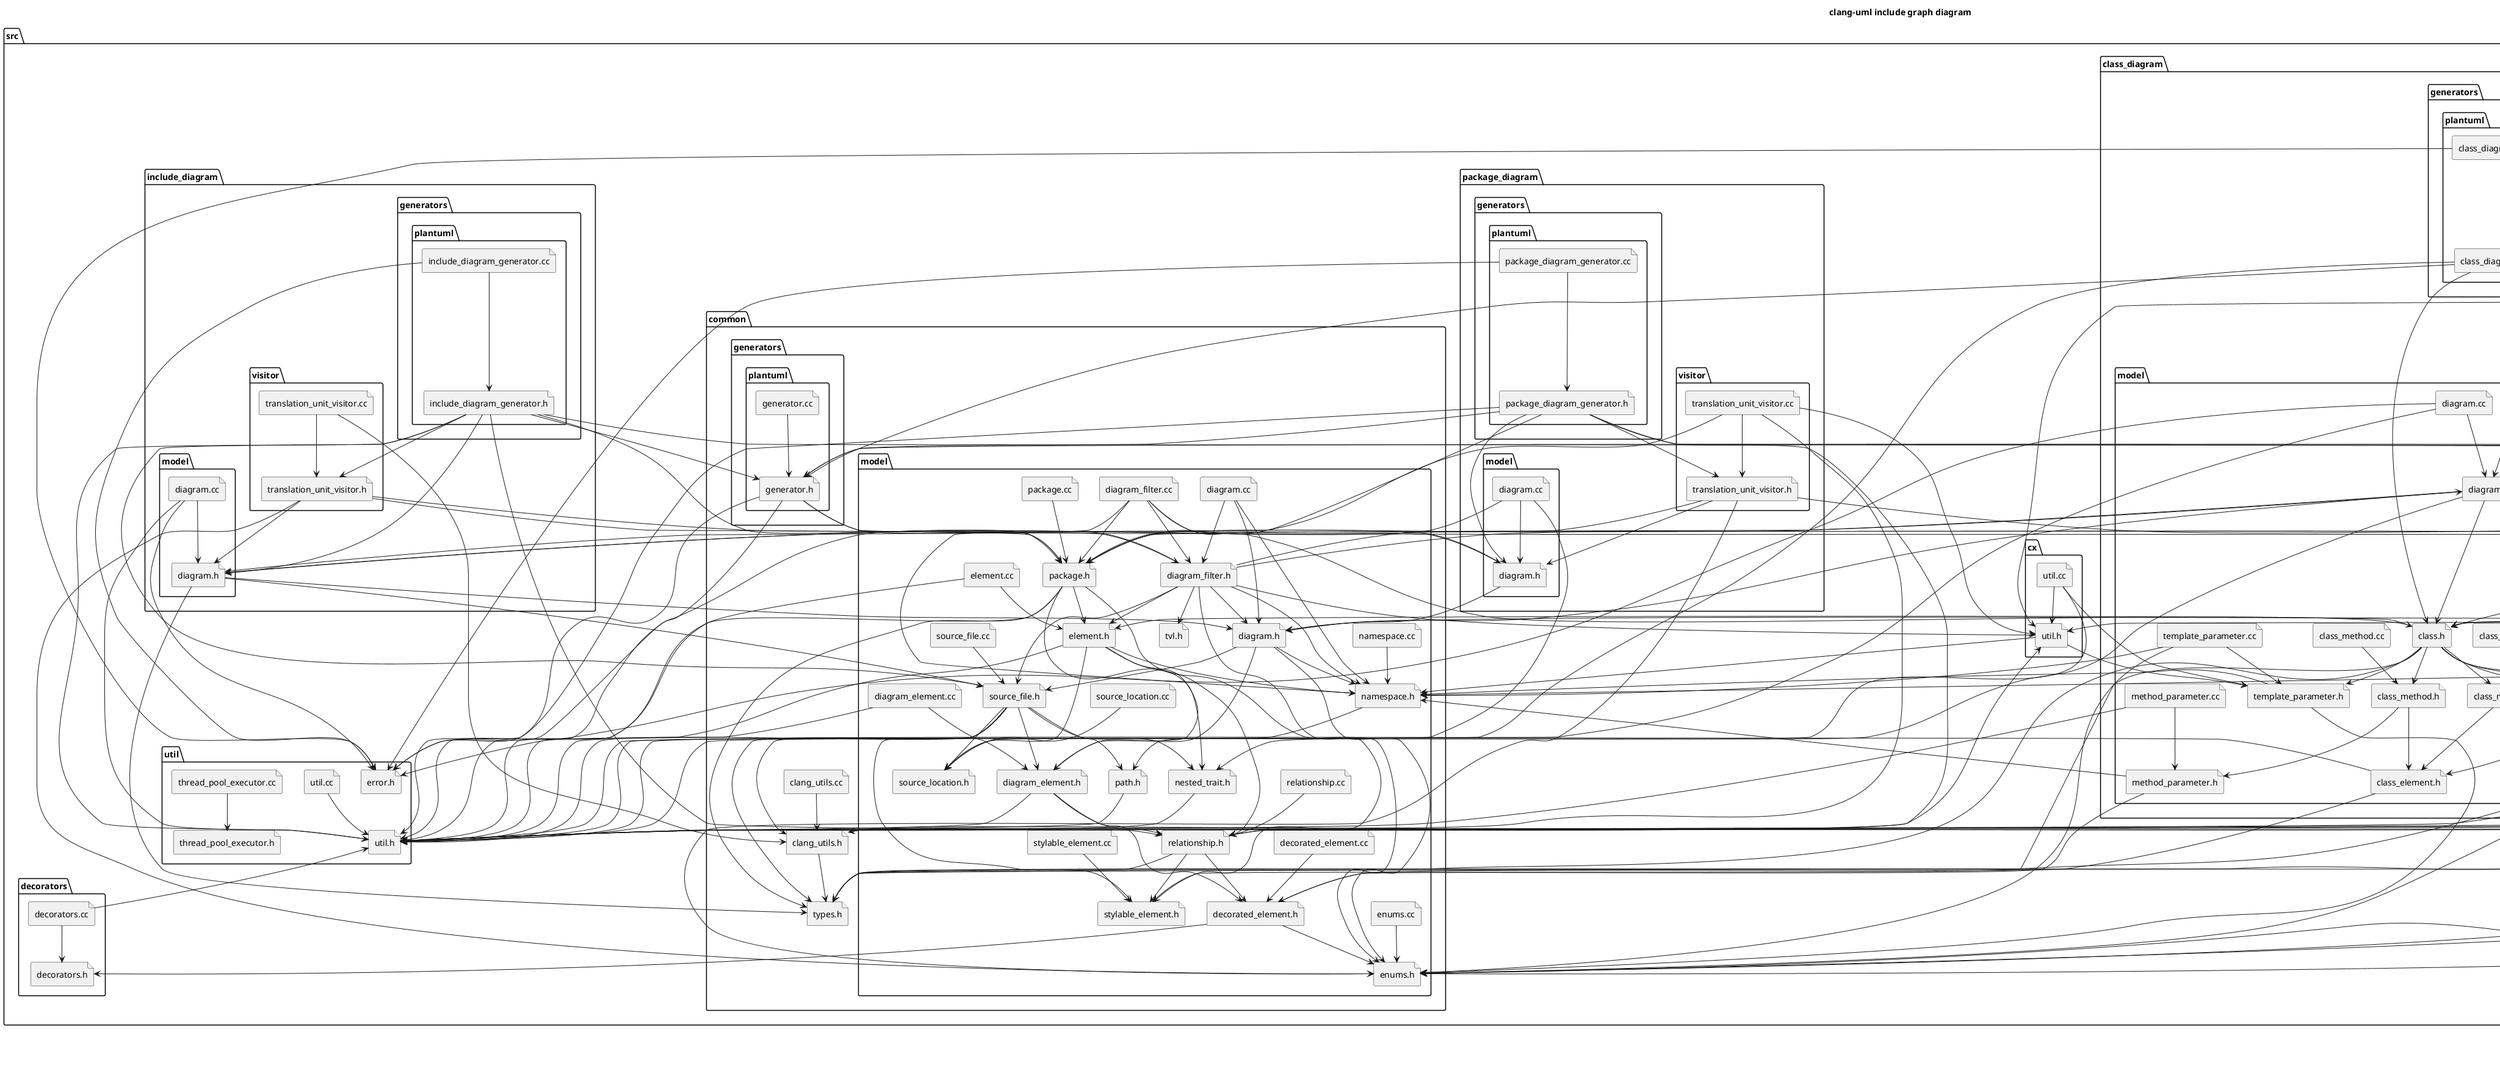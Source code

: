 @startuml
title clang-uml include graph diagram
folder "src" as C_0001387619747296316447 {
folder "sequence_diagram" as C_0001383788854387564598 {
folder "generators" as C_0001298012425754384677 {
folder "plantuml" as C_0001049344979802056586 {
file "sequence_diagram_generator.cc" as C_0000708614125936445529 [[https://github.com/bkryza/clang-uml/blob/b3382d8f041665d83d907a47f3dd9f0fd341e837/src/sequence_diagram/generators/plantuml/sequence_diagram_generator.cc#L0{sequence_diagram_generator.cc}]]
file "sequence_diagram_generator.h" as C_0002218990049673968745 [[https://github.com/bkryza/clang-uml/blob/b3382d8f041665d83d907a47f3dd9f0fd341e837/src/sequence_diagram/generators/plantuml/sequence_diagram_generator.h#L0{sequence_diagram_generator.h}]]
}
}
folder "model" as C_0001409278897791992062 {
file "diagram.h" as C_0001748617010967596357 [[https://github.com/bkryza/clang-uml/blob/b3382d8f041665d83d907a47f3dd9f0fd341e837/src/sequence_diagram/model/diagram.h#L0{diagram.h}]]
file "activity.h" as C_0001085652813511552490 [[https://github.com/bkryza/clang-uml/blob/b3382d8f041665d83d907a47f3dd9f0fd341e837/src/sequence_diagram/model/activity.h#L0{activity.h}]]
file "message.h" as C_0002273497508185298797 [[https://github.com/bkryza/clang-uml/blob/b3382d8f041665d83d907a47f3dd9f0fd341e837/src/sequence_diagram/model/message.h#L0{message.h}]]
file "message.cc" as C_0000820153699225242146 [[https://github.com/bkryza/clang-uml/blob/b3382d8f041665d83d907a47f3dd9f0fd341e837/src/sequence_diagram/model/message.cc#L0{message.cc}]]
file "activity.cc" as C_0000773014444395571826 [[https://github.com/bkryza/clang-uml/blob/b3382d8f041665d83d907a47f3dd9f0fd341e837/src/sequence_diagram/model/activity.cc#L0{activity.cc}]]
file "diagram.cc" as C_0001326324618677871422 [[https://github.com/bkryza/clang-uml/blob/b3382d8f041665d83d907a47f3dd9f0fd341e837/src/sequence_diagram/model/diagram.cc#L0{diagram.cc}]]
}
folder "visitor" as C_0002121798822441797947 {
file "translation_unit_visitor.h" as C_0000398473715398761954 [[https://github.com/bkryza/clang-uml/blob/b3382d8f041665d83d907a47f3dd9f0fd341e837/src/sequence_diagram/visitor/translation_unit_visitor.h#L0{translation_unit_visitor.h}]]
file "translation_unit_visitor.cc" as C_0000810153973490715714 [[https://github.com/bkryza/clang-uml/blob/b3382d8f041665d83d907a47f3dd9f0fd341e837/src/sequence_diagram/visitor/translation_unit_visitor.cc#L0{translation_unit_visitor.cc}]]
}
}
folder "common" as C_0000013117996256688204 {
folder "generators" as C_0001711512355025123413 {
folder "plantuml" as C_0001654487437432973938 {
file "generator.h" as C_0002290503327382003466 [[https://github.com/bkryza/clang-uml/blob/b3382d8f041665d83d907a47f3dd9f0fd341e837/src/common/generators/plantuml/generator.h#L0{generator.h}]]
file "generator.cc" as C_0000940470765439929802 [[https://github.com/bkryza/clang-uml/blob/b3382d8f041665d83d907a47f3dd9f0fd341e837/src/common/generators/plantuml/generator.cc#L0{generator.cc}]]
}
}
folder "model" as C_0001886670810857822224 {
file "diagram_filter.h" as C_0001366345883293809622 [[https://github.com/bkryza/clang-uml/blob/b3382d8f041665d83d907a47f3dd9f0fd341e837/src/common/model/diagram_filter.h#L0{diagram_filter.h}]]
file "decorated_element.h" as C_0000091103538070137837 [[https://github.com/bkryza/clang-uml/blob/b3382d8f041665d83d907a47f3dd9f0fd341e837/src/common/model/decorated_element.h#L0{decorated_element.h}]]
file "enums.h" as C_0001173554342931432442 [[https://github.com/bkryza/clang-uml/blob/b3382d8f041665d83d907a47f3dd9f0fd341e837/src/common/model/enums.h#L0{enums.h}]]
file "source_location.h" as C_0000996348329834985739 [[https://github.com/bkryza/clang-uml/blob/b3382d8f041665d83d907a47f3dd9f0fd341e837/src/common/model/source_location.h#L0{source_location.h}]]
file "namespace.h" as C_0000031981611129979020 [[https://github.com/bkryza/clang-uml/blob/b3382d8f041665d83d907a47f3dd9f0fd341e837/src/common/model/namespace.h#L0{namespace.h}]]
file "path.h" as C_0000421078814092892305 [[https://github.com/bkryza/clang-uml/blob/b3382d8f041665d83d907a47f3dd9f0fd341e837/src/common/model/path.h#L0{path.h}]]
file "element.h" as C_0001950482363707889771 [[https://github.com/bkryza/clang-uml/blob/b3382d8f041665d83d907a47f3dd9f0fd341e837/src/common/model/element.h#L0{element.h}]]
file "diagram_element.h" as C_0000160790283619195758 [[https://github.com/bkryza/clang-uml/blob/b3382d8f041665d83d907a47f3dd9f0fd341e837/src/common/model/diagram_element.h#L0{diagram_element.h}]]
file "relationship.h" as C_0000001380661770452430 [[https://github.com/bkryza/clang-uml/blob/b3382d8f041665d83d907a47f3dd9f0fd341e837/src/common/model/relationship.h#L0{relationship.h}]]
file "stylable_element.h" as C_0001084419599357613350 [[https://github.com/bkryza/clang-uml/blob/b3382d8f041665d83d907a47f3dd9f0fd341e837/src/common/model/stylable_element.h#L0{stylable_element.h}]]
file "diagram.h" as C_0001326133486042398391 [[https://github.com/bkryza/clang-uml/blob/b3382d8f041665d83d907a47f3dd9f0fd341e837/src/common/model/diagram.h#L0{diagram.h}]]
file "source_file.h" as C_0000363690717923519015 [[https://github.com/bkryza/clang-uml/blob/b3382d8f041665d83d907a47f3dd9f0fd341e837/src/common/model/source_file.h#L0{source_file.h}]]
file "nested_trait.h" as C_0000982121795660982507 [[https://github.com/bkryza/clang-uml/blob/b3382d8f041665d83d907a47f3dd9f0fd341e837/src/common/model/nested_trait.h#L0{nested_trait.h}]]
file "package.h" as C_0000095433710591389917 [[https://github.com/bkryza/clang-uml/blob/b3382d8f041665d83d907a47f3dd9f0fd341e837/src/common/model/package.h#L0{package.h}]]
file "tvl.h" as C_0001543665066766849651 [[https://github.com/bkryza/clang-uml/blob/b3382d8f041665d83d907a47f3dd9f0fd341e837/src/common/model/tvl.h#L0{tvl.h}]]
file "source_file.cc" as C_0000289432535428424800 [[https://github.com/bkryza/clang-uml/blob/b3382d8f041665d83d907a47f3dd9f0fd341e837/src/common/model/source_file.cc#L0{source_file.cc}]]
file "namespace.cc" as C_0000057488639700615798 [[https://github.com/bkryza/clang-uml/blob/b3382d8f041665d83d907a47f3dd9f0fd341e837/src/common/model/namespace.cc#L0{namespace.cc}]]
file "relationship.cc" as C_0000912437863395987213 [[https://github.com/bkryza/clang-uml/blob/b3382d8f041665d83d907a47f3dd9f0fd341e837/src/common/model/relationship.cc#L0{relationship.cc}]]
file "diagram.cc" as C_0002253330729402047524 [[https://github.com/bkryza/clang-uml/blob/b3382d8f041665d83d907a47f3dd9f0fd341e837/src/common/model/diagram.cc#L0{diagram.cc}]]
file "diagram_filter.cc" as C_0002050155683519172610 [[https://github.com/bkryza/clang-uml/blob/b3382d8f041665d83d907a47f3dd9f0fd341e837/src/common/model/diagram_filter.cc#L0{diagram_filter.cc}]]
file "stylable_element.cc" as C_0000519286974397035062 [[https://github.com/bkryza/clang-uml/blob/b3382d8f041665d83d907a47f3dd9f0fd341e837/src/common/model/stylable_element.cc#L0{stylable_element.cc}]]
file "enums.cc" as C_0000835508394128610680 [[https://github.com/bkryza/clang-uml/blob/b3382d8f041665d83d907a47f3dd9f0fd341e837/src/common/model/enums.cc#L0{enums.cc}]]
file "element.cc" as C_0001649881974203772077 [[https://github.com/bkryza/clang-uml/blob/b3382d8f041665d83d907a47f3dd9f0fd341e837/src/common/model/element.cc#L0{element.cc}]]
file "diagram_element.cc" as C_0001189717237017478573 [[https://github.com/bkryza/clang-uml/blob/b3382d8f041665d83d907a47f3dd9f0fd341e837/src/common/model/diagram_element.cc#L0{diagram_element.cc}]]
file "source_location.cc" as C_0002052579925743409959 [[https://github.com/bkryza/clang-uml/blob/b3382d8f041665d83d907a47f3dd9f0fd341e837/src/common/model/source_location.cc#L0{source_location.cc}]]
file "package.cc" as C_0000329758455184273044 [[https://github.com/bkryza/clang-uml/blob/b3382d8f041665d83d907a47f3dd9f0fd341e837/src/common/model/package.cc#L0{package.cc}]]
file "decorated_element.cc" as C_0000476417861702526921 [[https://github.com/bkryza/clang-uml/blob/b3382d8f041665d83d907a47f3dd9f0fd341e837/src/common/model/decorated_element.cc#L0{decorated_element.cc}]]
}
file "types.h" as C_0001487034747547699479 [[https://github.com/bkryza/clang-uml/blob/b3382d8f041665d83d907a47f3dd9f0fd341e837/src/common/types.h#L0{types.h}]]
file "clang_utils.h" as C_0000787048741638979387 [[https://github.com/bkryza/clang-uml/blob/b3382d8f041665d83d907a47f3dd9f0fd341e837/src/common/clang_utils.h#L0{clang_utils.h}]]
file "clang_utils.cc" as C_0000509305288550009691 [[https://github.com/bkryza/clang-uml/blob/b3382d8f041665d83d907a47f3dd9f0fd341e837/src/common/clang_utils.cc#L0{clang_utils.cc}]]
}
folder "class_diagram" as C_0000096980164506861403 {
folder "model" as C_0001888420740816648525 {
file "diagram.h" as C_0000235288518944558554 [[https://github.com/bkryza/clang-uml/blob/b3382d8f041665d83d907a47f3dd9f0fd341e837/src/class_diagram/model/diagram.h#L0{diagram.h}]]
file "class.h" as C_0000612476246126510831 [[https://github.com/bkryza/clang-uml/blob/b3382d8f041665d83d907a47f3dd9f0fd341e837/src/class_diagram/model/class.h#L0{class.h}]]
file "class_member.h" as C_0002036238528186413641 [[https://github.com/bkryza/clang-uml/blob/b3382d8f041665d83d907a47f3dd9f0fd341e837/src/class_diagram/model/class_member.h#L0{class_member.h}]]
file "class_element.h" as C_0000586299741862872695 [[https://github.com/bkryza/clang-uml/blob/b3382d8f041665d83d907a47f3dd9f0fd341e837/src/class_diagram/model/class_element.h#L0{class_element.h}]]
file "class_method.h" as C_0000140301785284925217 [[https://github.com/bkryza/clang-uml/blob/b3382d8f041665d83d907a47f3dd9f0fd341e837/src/class_diagram/model/class_method.h#L0{class_method.h}]]
file "method_parameter.h" as C_0001300096626171124337 [[https://github.com/bkryza/clang-uml/blob/b3382d8f041665d83d907a47f3dd9f0fd341e837/src/class_diagram/model/method_parameter.h#L0{method_parameter.h}]]
file "class_parent.h" as C_0000545073394723083184 [[https://github.com/bkryza/clang-uml/blob/b3382d8f041665d83d907a47f3dd9f0fd341e837/src/class_diagram/model/class_parent.h#L0{class_parent.h}]]
file "template_parameter.h" as C_0000603523231965755768 [[https://github.com/bkryza/clang-uml/blob/b3382d8f041665d83d907a47f3dd9f0fd341e837/src/class_diagram/model/template_parameter.h#L0{template_parameter.h}]]
file "type_alias.h" as C_0000638070737200922955 [[https://github.com/bkryza/clang-uml/blob/b3382d8f041665d83d907a47f3dd9f0fd341e837/src/class_diagram/model/type_alias.h#L0{type_alias.h}]]
file "enum.h" as C_0001088426035973322289 [[https://github.com/bkryza/clang-uml/blob/b3382d8f041665d83d907a47f3dd9f0fd341e837/src/class_diagram/model/enum.h#L0{enum.h}]]
file "type_alias.cc" as C_0000405344518584409676 [[https://github.com/bkryza/clang-uml/blob/b3382d8f041665d83d907a47f3dd9f0fd341e837/src/class_diagram/model/type_alias.cc#L0{type_alias.cc}]]
file "class_member.cc" as C_0000206497999188065638 [[https://github.com/bkryza/clang-uml/blob/b3382d8f041665d83d907a47f3dd9f0fd341e837/src/class_diagram/model/class_member.cc#L0{class_member.cc}]]
file "enum.cc" as C_0000839057363061147677 [[https://github.com/bkryza/clang-uml/blob/b3382d8f041665d83d907a47f3dd9f0fd341e837/src/class_diagram/model/enum.cc#L0{enum.cc}]]
file "method_parameter.cc" as C_0000391248875634594818 [[https://github.com/bkryza/clang-uml/blob/b3382d8f041665d83d907a47f3dd9f0fd341e837/src/class_diagram/model/method_parameter.cc#L0{method_parameter.cc}]]
file "diagram.cc" as C_0000841168690760464609 [[https://github.com/bkryza/clang-uml/blob/b3382d8f041665d83d907a47f3dd9f0fd341e837/src/class_diagram/model/diagram.cc#L0{diagram.cc}]]
file "template_parameter.cc" as C_0001064339722773790271 [[https://github.com/bkryza/clang-uml/blob/b3382d8f041665d83d907a47f3dd9f0fd341e837/src/class_diagram/model/template_parameter.cc#L0{template_parameter.cc}]]
file "class.cc" as C_0001850837796872710405 [[https://github.com/bkryza/clang-uml/blob/b3382d8f041665d83d907a47f3dd9f0fd341e837/src/class_diagram/model/class.cc#L0{class.cc}]]
file "class_parent.cc" as C_0001135169367475057896 [[https://github.com/bkryza/clang-uml/blob/b3382d8f041665d83d907a47f3dd9f0fd341e837/src/class_diagram/model/class_parent.cc#L0{class_parent.cc}]]
file "class_element.cc" as C_0000195233063966939266 [[https://github.com/bkryza/clang-uml/blob/b3382d8f041665d83d907a47f3dd9f0fd341e837/src/class_diagram/model/class_element.cc#L0{class_element.cc}]]
file "class_method.cc" as C_0002032838499728180417 [[https://github.com/bkryza/clang-uml/blob/b3382d8f041665d83d907a47f3dd9f0fd341e837/src/class_diagram/model/class_method.cc#L0{class_method.cc}]]
}
folder "visitor" as C_0000384439293152728471 {
file "translation_unit_visitor.cc" as C_0000148836973452892875 [[https://github.com/bkryza/clang-uml/blob/b3382d8f041665d83d907a47f3dd9f0fd341e837/src/class_diagram/visitor/translation_unit_visitor.cc#L0{translation_unit_visitor.cc}]]
file "translation_unit_visitor.h" as C_0000411756156366395096 [[https://github.com/bkryza/clang-uml/blob/b3382d8f041665d83d907a47f3dd9f0fd341e837/src/class_diagram/visitor/translation_unit_visitor.h#L0{translation_unit_visitor.h}]]
}
folder "generators" as C_0001795599909595248429 {
folder "plantuml" as C_0000869488251931246844 {
file "class_diagram_generator.cc" as C_0000219110787648379142 [[https://github.com/bkryza/clang-uml/blob/b3382d8f041665d83d907a47f3dd9f0fd341e837/src/class_diagram/generators/plantuml/class_diagram_generator.cc#L0{class_diagram_generator.cc}]]
file "class_diagram_generator.h" as C_0001122791125371498348 [[https://github.com/bkryza/clang-uml/blob/b3382d8f041665d83d907a47f3dd9f0fd341e837/src/class_diagram/generators/plantuml/class_diagram_generator.h#L0{class_diagram_generator.h}]]
}
}
}
folder "decorators" as C_0001519454609565426198 {
file "decorators.h" as C_0000080293097801809824 [[https://github.com/bkryza/clang-uml/blob/b3382d8f041665d83d907a47f3dd9f0fd341e837/src/decorators/decorators.h#L0{decorators.h}]]
file "decorators.cc" as C_0000457046287883924052 [[https://github.com/bkryza/clang-uml/blob/b3382d8f041665d83d907a47f3dd9f0fd341e837/src/decorators/decorators.cc#L0{decorators.cc}]]
}
folder "util" as C_0001768141551611735972 {
file "util.h" as C_0001977262033638856214 [[https://github.com/bkryza/clang-uml/blob/b3382d8f041665d83d907a47f3dd9f0fd341e837/src/util/util.h#L0{util.h}]]
file "error.h" as C_0001085427611067546775 [[https://github.com/bkryza/clang-uml/blob/b3382d8f041665d83d907a47f3dd9f0fd341e837/src/util/error.h#L0{error.h}]]
file "thread_pool_executor.cc" as C_0000768506176126392975 [[https://github.com/bkryza/clang-uml/blob/b3382d8f041665d83d907a47f3dd9f0fd341e837/src/util/thread_pool_executor.cc#L0{thread_pool_executor.cc}]]
file "thread_pool_executor.h" as C_0001766490965680152169 [[https://github.com/bkryza/clang-uml/blob/b3382d8f041665d83d907a47f3dd9f0fd341e837/src/util/thread_pool_executor.h#L0{thread_pool_executor.h}]]
file "util.cc" as C_0000817253243560375258 [[https://github.com/bkryza/clang-uml/blob/b3382d8f041665d83d907a47f3dd9f0fd341e837/src/util/util.cc#L0{util.cc}]]
}
folder "cx" as C_0000349838399157426798 {
file "util.h" as C_0001675806883672224422 [[https://github.com/bkryza/clang-uml/blob/b3382d8f041665d83d907a47f3dd9f0fd341e837/src/cx/util.h#L0{util.h}]]
file "util.cc" as C_0002013806817618829502 [[https://github.com/bkryza/clang-uml/blob/b3382d8f041665d83d907a47f3dd9f0fd341e837/src/cx/util.cc#L0{util.cc}]]
}
folder "config" as C_0000801280654497083899 {
file "config.h" as C_0001517501747809573739 [[https://github.com/bkryza/clang-uml/blob/b3382d8f041665d83d907a47f3dd9f0fd341e837/src/config/config.h#L0{config.h}]]
file "option.h" as C_0000318140781021252562 [[https://github.com/bkryza/clang-uml/blob/b3382d8f041665d83d907a47f3dd9f0fd341e837/src/config/option.h#L0{option.h}]]
file "config.cc" as C_0001884930640857833435 [[https://github.com/bkryza/clang-uml/blob/b3382d8f041665d83d907a47f3dd9f0fd341e837/src/config/config.cc#L0{config.cc}]]
}
folder "include_diagram" as C_0000527172984832902237 {
folder "model" as C_0000313087538616222299 {
file "diagram.h" as C_0000665679750025925689 [[https://github.com/bkryza/clang-uml/blob/b3382d8f041665d83d907a47f3dd9f0fd341e837/src/include_diagram/model/diagram.h#L0{diagram.h}]]
file "diagram.cc" as C_0000949889272628007228 [[https://github.com/bkryza/clang-uml/blob/b3382d8f041665d83d907a47f3dd9f0fd341e837/src/include_diagram/model/diagram.cc#L0{diagram.cc}]]
}
folder "visitor" as C_0001243454999988438578 {
file "translation_unit_visitor.cc" as C_0001602022547894938567 [[https://github.com/bkryza/clang-uml/blob/b3382d8f041665d83d907a47f3dd9f0fd341e837/src/include_diagram/visitor/translation_unit_visitor.cc#L0{translation_unit_visitor.cc}]]
file "translation_unit_visitor.h" as C_0000325746116509273217 [[https://github.com/bkryza/clang-uml/blob/b3382d8f041665d83d907a47f3dd9f0fd341e837/src/include_diagram/visitor/translation_unit_visitor.h#L0{translation_unit_visitor.h}]]
}
folder "generators" as C_0001558196607093063807 {
folder "plantuml" as C_0000495251499734640464 {
file "include_diagram_generator.cc" as C_0001989522366779340693 [[https://github.com/bkryza/clang-uml/blob/b3382d8f041665d83d907a47f3dd9f0fd341e837/src/include_diagram/generators/plantuml/include_diagram_generator.cc#L0{include_diagram_generator.cc}]]
file "include_diagram_generator.h" as C_0002129089584279440529 [[https://github.com/bkryza/clang-uml/blob/b3382d8f041665d83d907a47f3dd9f0fd341e837/src/include_diagram/generators/plantuml/include_diagram_generator.h#L0{include_diagram_generator.h}]]
}
}
}
folder "package_diagram" as C_0000996101689123632698 {
folder "visitor" as C_0000491503699099681610 {
file "translation_unit_visitor.cc" as C_0000271564240591541983 [[https://github.com/bkryza/clang-uml/blob/b3382d8f041665d83d907a47f3dd9f0fd341e837/src/package_diagram/visitor/translation_unit_visitor.cc#L0{translation_unit_visitor.cc}]]
file "translation_unit_visitor.h" as C_0002250217523533848867 [[https://github.com/bkryza/clang-uml/blob/b3382d8f041665d83d907a47f3dd9f0fd341e837/src/package_diagram/visitor/translation_unit_visitor.h#L0{translation_unit_visitor.h}]]
}
folder "model" as C_0000669472898802492018 {
file "diagram.h" as C_0000126410828683282392 [[https://github.com/bkryza/clang-uml/blob/b3382d8f041665d83d907a47f3dd9f0fd341e837/src/package_diagram/model/diagram.h#L0{diagram.h}]]
file "diagram.cc" as C_0001228926356931989559 [[https://github.com/bkryza/clang-uml/blob/b3382d8f041665d83d907a47f3dd9f0fd341e837/src/package_diagram/model/diagram.cc#L0{diagram.cc}]]
}
folder "generators" as C_0000843072678269498947 {
folder "plantuml" as C_0000573390900108592938 {
file "package_diagram_generator.cc" as C_0000985468474221822181 [[https://github.com/bkryza/clang-uml/blob/b3382d8f041665d83d907a47f3dd9f0fd341e837/src/package_diagram/generators/plantuml/package_diagram_generator.cc#L0{package_diagram_generator.cc}]]
file "package_diagram_generator.h" as C_0001670383044445365871 [[https://github.com/bkryza/clang-uml/blob/b3382d8f041665d83d907a47f3dd9f0fd341e837/src/package_diagram/generators/plantuml/package_diagram_generator.h#L0{package_diagram_generator.h}]]
}
}
}
}
C_0000708614125936445529 --> C_0002218990049673968745
C_0002218990049673968745 --> C_0002290503327382003466
C_0002218990049673968745 --> C_0001517501747809573739
C_0002218990049673968745 --> C_0001748617010967596357
C_0002218990049673968745 --> C_0000398473715398761954
C_0002218990049673968745 --> C_0001977262033638856214
C_0001748617010967596357 --> C_0001085652813511552490
C_0001748617010967596357 --> C_0001326133486042398391
C_0001748617010967596357 --> C_0001487034747547699479
C_0001085652813511552490 --> C_0002273497508185298797
C_0002273497508185298797 --> C_0001173554342931432442
C_0000820153699225242146 --> C_0002273497508185298797
C_0000773014444395571826 --> C_0001085652813511552490
C_0001326324618677871422 --> C_0001748617010967596357
C_0000398473715398761954 --> C_0001517501747809573739
C_0000398473715398761954 --> C_0001748617010967596357
C_0000810153973490715714 --> C_0000398473715398761954
C_0000810153973490715714 --> C_0000031981611129979020
C_0000810153973490715714 --> C_0001675806883672224422
C_0002290503327382003466 --> C_0001366345883293809622
C_0002290503327382003466 --> C_0001517501747809573739
C_0002290503327382003466 --> C_0001085427611067546775
C_0002290503327382003466 --> C_0001977262033638856214
C_0000940470765439929802 --> C_0002290503327382003466
C_0001366345883293809622 --> C_0000235288518944558554
C_0001366345883293809622 --> C_0001326133486042398391
C_0001366345883293809622 --> C_0001950482363707889771
C_0001366345883293809622 --> C_0001173554342931432442
C_0001366345883293809622 --> C_0000031981611129979020
C_0001366345883293809622 --> C_0001517501747809573739
C_0001366345883293809622 --> C_0001675806883672224422
C_0001366345883293809622 --> C_0000665679750025925689
C_0001366345883293809622 --> C_0000363690717923519015
C_0001366345883293809622 --> C_0001543665066766849651
C_0000091103538070137837 --> C_0001173554342931432442
C_0000091103538070137837 --> C_0000080293097801809824
C_0000031981611129979020 --> C_0000421078814092892305
C_0000421078814092892305 --> C_0001977262033638856214
C_0001950482363707889771 --> C_0000160790283619195758
C_0001950482363707889771 --> C_0000031981611129979020
C_0001950482363707889771 --> C_0000001380661770452430
C_0001950482363707889771 --> C_0000996348329834985739
C_0001950482363707889771 --> C_0001977262033638856214
C_0000160790283619195758 --> C_0000091103538070137837
C_0000160790283619195758 --> C_0000001380661770452430
C_0000160790283619195758 --> C_0001977262033638856214
C_0000001380661770452430 --> C_0000091103538070137837
C_0000001380661770452430 --> C_0001084419599357613350
C_0000001380661770452430 --> C_0001487034747547699479
C_0001326133486042398391 --> C_0000160790283619195758
C_0001326133486042398391 --> C_0001173554342931432442
C_0001326133486042398391 --> C_0000031981611129979020
C_0001326133486042398391 --> C_0000363690717923519015
C_0000363690717923519015 --> C_0000787048741638979387
C_0000363690717923519015 --> C_0000160790283619195758
C_0000363690717923519015 --> C_0000982121795660982507
C_0000363690717923519015 --> C_0000421078814092892305
C_0000363690717923519015 --> C_0000996348329834985739
C_0000363690717923519015 --> C_0001084419599357613350
C_0000363690717923519015 --> C_0001487034747547699479
C_0000363690717923519015 --> C_0001977262033638856214
C_0000982121795660982507 --> C_0001977262033638856214
C_0000095433710591389917 --> C_0001950482363707889771
C_0000095433710591389917 --> C_0000982121795660982507
C_0000095433710591389917 --> C_0001084419599357613350
C_0000095433710591389917 --> C_0001487034747547699479
C_0000095433710591389917 --> C_0001977262033638856214
C_0000289432535428424800 --> C_0000363690717923519015
C_0000057488639700615798 --> C_0000031981611129979020
C_0000912437863395987213 --> C_0000001380661770452430
C_0002253330729402047524 --> C_0001326133486042398391
C_0002253330729402047524 --> C_0001366345883293809622
C_0002253330729402047524 --> C_0000031981611129979020
C_0002050155683519172610 --> C_0001366345883293809622
C_0002050155683519172610 --> C_0000612476246126510831
C_0002050155683519172610 --> C_0000095433710591389917
C_0002050155683519172610 --> C_0000665679750025925689
C_0002050155683519172610 --> C_0000126410828683282392
C_0000519286974397035062 --> C_0001084419599357613350
C_0000835508394128610680 --> C_0001173554342931432442
C_0001649881974203772077 --> C_0001950482363707889771
C_0001649881974203772077 --> C_0001977262033638856214
C_0001189717237017478573 --> C_0000160790283619195758
C_0001189717237017478573 --> C_0001977262033638856214
C_0002052579925743409959 --> C_0000996348329834985739
C_0000329758455184273044 --> C_0000095433710591389917
C_0000476417861702526921 --> C_0000091103538070137837
C_0000787048741638979387 --> C_0001675806883672224422
C_0000787048741638979387 --> C_0001487034747547699479
C_0000509305288550009691 --> C_0000787048741638979387
C_0000235288518944558554 --> C_0000612476246126510831
C_0000235288518944558554 --> C_0001326133486042398391
C_0000235288518944558554 --> C_0000982121795660982507
C_0000235288518944558554 --> C_0000095433710591389917
C_0000235288518944558554 --> C_0001487034747547699479
C_0000235288518944558554 --> C_0001088426035973322289
C_0000235288518944558554 --> C_0000638070737200922955
C_0000612476246126510831 --> C_0002036238528186413641
C_0000612476246126510831 --> C_0000140301785284925217
C_0000612476246126510831 --> C_0000545073394723083184
C_0000612476246126510831 --> C_0001950482363707889771
C_0000612476246126510831 --> C_0001173554342931432442
C_0000612476246126510831 --> C_0001084419599357613350
C_0000612476246126510831 --> C_0001487034747547699479
C_0000612476246126510831 --> C_0000603523231965755768
C_0000612476246126510831 --> C_0000638070737200922955
C_0002036238528186413641 --> C_0000586299741862872695
C_0000586299741862872695 --> C_0000091103538070137837
C_0000586299741862872695 --> C_0000996348329834985739
C_0000140301785284925217 --> C_0000586299741862872695
C_0000140301785284925217 --> C_0001300096626171124337
C_0001300096626171124337 --> C_0000091103538070137837
C_0001300096626171124337 --> C_0000031981611129979020
C_0000545073394723083184 --> C_0001173554342931432442
C_0000545073394723083184 --> C_0001487034747547699479
C_0000603523231965755768 --> C_0001173554342931432442
C_0000603523231965755768 --> C_0000031981611129979020
C_0001088426035973322289 --> C_0000612476246126510831
C_0000405344518584409676 --> C_0000638070737200922955
C_0000206497999188065638 --> C_0002036238528186413641
C_0000839057363061147677 --> C_0001088426035973322289
C_0000839057363061147677 --> C_0001977262033638856214
C_0000391248875634594818 --> C_0001300096626171124337
C_0000391248875634594818 --> C_0001977262033638856214
C_0000841168690760464609 --> C_0000235288518944558554
C_0000841168690760464609 --> C_0001085427611067546775
C_0000841168690760464609 --> C_0001977262033638856214
C_0001064339722773790271 --> C_0000603523231965755768
C_0001064339722773790271 --> C_0001173554342931432442
C_0001064339722773790271 --> C_0000031981611129979020
C_0001850837796872710405 --> C_0000612476246126510831
C_0001850837796872710405 --> C_0001977262033638856214
C_0001135169367475057896 --> C_0000545073394723083184
C_0000195233063966939266 --> C_0000586299741862872695
C_0002032838499728180417 --> C_0000140301785284925217
C_0000148836973452892875 --> C_0000411756156366395096
C_0000148836973452892875 --> C_0000787048741638979387
C_0000148836973452892875 --> C_0001675806883672224422
C_0000411756156366395096 --> C_0000612476246126510831
C_0000411756156366395096 --> C_0000235288518944558554
C_0000411756156366395096 --> C_0001173554342931432442
C_0000411756156366395096 --> C_0001517501747809573739
C_0000219110787648379142 --> C_0001122791125371498348
C_0000219110787648379142 --> C_0001085427611067546775
C_0001122791125371498348 --> C_0000612476246126510831
C_0001122791125371498348 --> C_0000235288518944558554
C_0001122791125371498348 --> C_0001088426035973322289
C_0001122791125371498348 --> C_0000411756156366395096
C_0001122791125371498348 --> C_0002290503327382003466
C_0001122791125371498348 --> C_0000001380661770452430
C_0001122791125371498348 --> C_0001517501747809573739
C_0001122791125371498348 --> C_0001977262033638856214
C_0000457046287883924052 --> C_0000080293097801809824
C_0000457046287883924052 --> C_0001977262033638856214
C_0000768506176126392975 --> C_0001766490965680152169
C_0000817253243560375258 --> C_0001977262033638856214
C_0001675806883672224422 --> C_0000031981611129979020
C_0001675806883672224422 --> C_0000603523231965755768
C_0002013806817618829502 --> C_0001675806883672224422
C_0002013806817618829502 --> C_0001977262033638856214
C_0002013806817618829502 --> C_0000603523231965755768
C_0001517501747809573739 --> C_0000235288518944558554
C_0001517501747809573739 --> C_0001173554342931432442
C_0001517501747809573739 --> C_0000318140781021252562
C_0001517501747809573739 --> C_0001977262033638856214
C_0001884930640857833435 --> C_0001517501747809573739
C_0000665679750025925689 --> C_0001326133486042398391
C_0000665679750025925689 --> C_0000095433710591389917
C_0000665679750025925689 --> C_0000363690717923519015
C_0000665679750025925689 --> C_0001487034747547699479
C_0000949889272628007228 --> C_0000665679750025925689
C_0000949889272628007228 --> C_0001085427611067546775
C_0000949889272628007228 --> C_0001977262033638856214
C_0001602022547894938567 --> C_0000325746116509273217
C_0001602022547894938567 --> C_0000787048741638979387
C_0000325746116509273217 --> C_0001173554342931432442
C_0000325746116509273217 --> C_0000095433710591389917
C_0000325746116509273217 --> C_0001517501747809573739
C_0000325746116509273217 --> C_0000665679750025925689
C_0001989522366779340693 --> C_0002129089584279440529
C_0001989522366779340693 --> C_0001085427611067546775
C_0002129089584279440529 --> C_0002290503327382003466
C_0002129089584279440529 --> C_0000095433710591389917
C_0002129089584279440529 --> C_0000001380661770452430
C_0002129089584279440529 --> C_0000363690717923519015
C_0002129089584279440529 --> C_0001517501747809573739
C_0002129089584279440529 --> C_0000665679750025925689
C_0002129089584279440529 --> C_0000325746116509273217
C_0002129089584279440529 --> C_0001977262033638856214
C_0000271564240591541983 --> C_0002250217523533848867
C_0000271564240591541983 --> C_0000787048741638979387
C_0000271564240591541983 --> C_0000031981611129979020
C_0000271564240591541983 --> C_0001675806883672224422
C_0002250217523533848867 --> C_0001517501747809573739
C_0002250217523533848867 --> C_0000126410828683282392
C_0002250217523533848867 --> C_0001173554342931432442
C_0002250217523533848867 --> C_0000095433710591389917
C_0000126410828683282392 --> C_0001326133486042398391
C_0000126410828683282392 --> C_0000095433710591389917
C_0001228926356931989559 --> C_0000126410828683282392
C_0001228926356931989559 --> C_0001085427611067546775
C_0001228926356931989559 --> C_0001977262033638856214
C_0000985468474221822181 --> C_0001670383044445365871
C_0000985468474221822181 --> C_0001085427611067546775
C_0001670383044445365871 --> C_0002290503327382003466
C_0001670383044445365871 --> C_0000095433710591389917
C_0001670383044445365871 --> C_0000001380661770452430
C_0001670383044445365871 --> C_0001517501747809573739
C_0001670383044445365871 --> C_0000126410828683282392
C_0001670383044445365871 --> C_0002250217523533848867
C_0001670383044445365871 --> C_0001977262033638856214
@enduml
